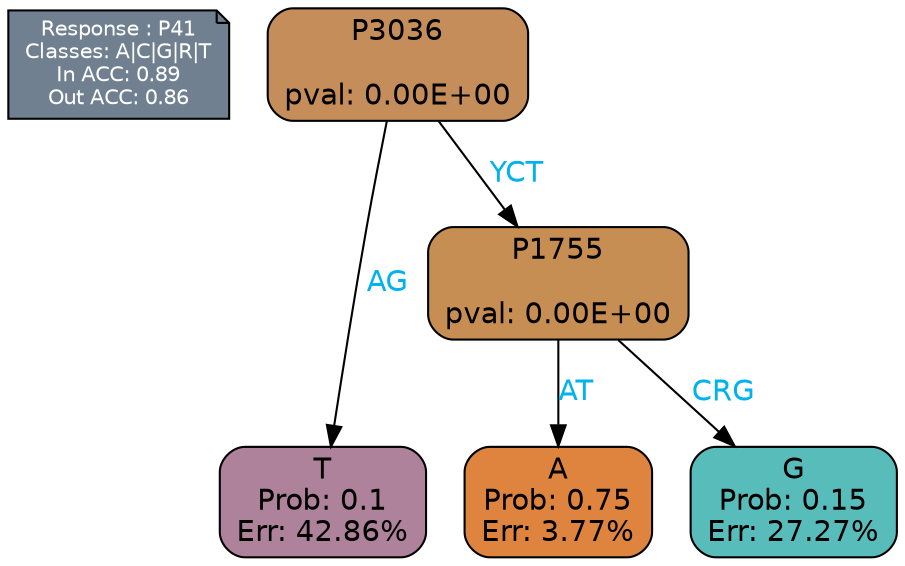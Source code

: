 digraph Tree {
node [shape=box, style="filled, rounded", color="black", fontname=helvetica] ;
graph [ranksep=equally, splines=polylines, bgcolor=transparent, dpi=600] ;
edge [fontname=helvetica] ;
LEGEND [label="Response : P41
Classes: A|C|G|R|T
In ACC: 0.89
Out ACC: 0.86
",shape=note,align=left,style=filled,fillcolor="slategray",fontcolor="white",fontsize=10];1 [label="P3036

pval: 0.00E+00", fillcolor="#c48d5a"] ;
2 [label="T
Prob: 0.1
Err: 42.86%", fillcolor="#ae829a"] ;
3 [label="P1755

pval: 0.00E+00", fillcolor="#c78e53"] ;
4 [label="A
Prob: 0.75
Err: 3.77%", fillcolor="#de843e"] ;
5 [label="G
Prob: 0.15
Err: 27.27%", fillcolor="#58bcba"] ;
1 -> 2 [label="AG",fontcolor=deepskyblue2] ;
1 -> 3 [label="YCT",fontcolor=deepskyblue2] ;
3 -> 4 [label="AT",fontcolor=deepskyblue2] ;
3 -> 5 [label="CRG",fontcolor=deepskyblue2] ;
{rank = same; 2;4;5;}{rank = same; LEGEND;1;}}